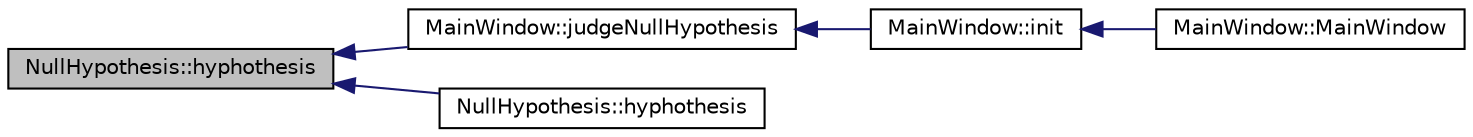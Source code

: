 digraph "NullHypothesis::hyphothesis"
{
  bgcolor="transparent";
  edge [fontname="Helvetica",fontsize="10",labelfontname="Helvetica",labelfontsize="10"];
  node [fontname="Helvetica",fontsize="10",shape=record];
  rankdir="LR";
  Node41 [label="NullHypothesis::hyphothesis",height=0.2,width=0.4,color="black", fillcolor="grey75", style="filled", fontcolor="black"];
  Node41 -> Node42 [dir="back",color="midnightblue",fontsize="10",style="solid",fontname="Helvetica"];
  Node42 [label="MainWindow::judgeNullHypothesis",height=0.2,width=0.4,color="black",URL="$class_main_window.html#ae57d21022fe4aa3bfe86434d129a78f1",tooltip="가설검증을 실행합니다. "];
  Node42 -> Node43 [dir="back",color="midnightblue",fontsize="10",style="solid",fontname="Helvetica"];
  Node43 [label="MainWindow::init",height=0.2,width=0.4,color="black",URL="$class_main_window.html#a671e7e5b0a3a7a3fb1cf44c5c8377952",tooltip="사전에 ui컴포넌트의 이벤트와 기초통계량 테이블뷰를 설정합니다. "];
  Node43 -> Node44 [dir="back",color="midnightblue",fontsize="10",style="solid",fontname="Helvetica"];
  Node44 [label="MainWindow::MainWindow",height=0.2,width=0.4,color="black",URL="$class_main_window.html#a8b244be8b7b7db1b08de2a2acb9409db"];
  Node41 -> Node45 [dir="back",color="midnightblue",fontsize="10",style="solid",fontname="Helvetica"];
  Node45 [label="NullHypothesis::hyphothesis",height=0.2,width=0.4,color="black",URL="$class_null_hypothesis.html#a174eefddec16be350423e01a3bb5025d",tooltip="가설검정을 수행합니다. "];
}
